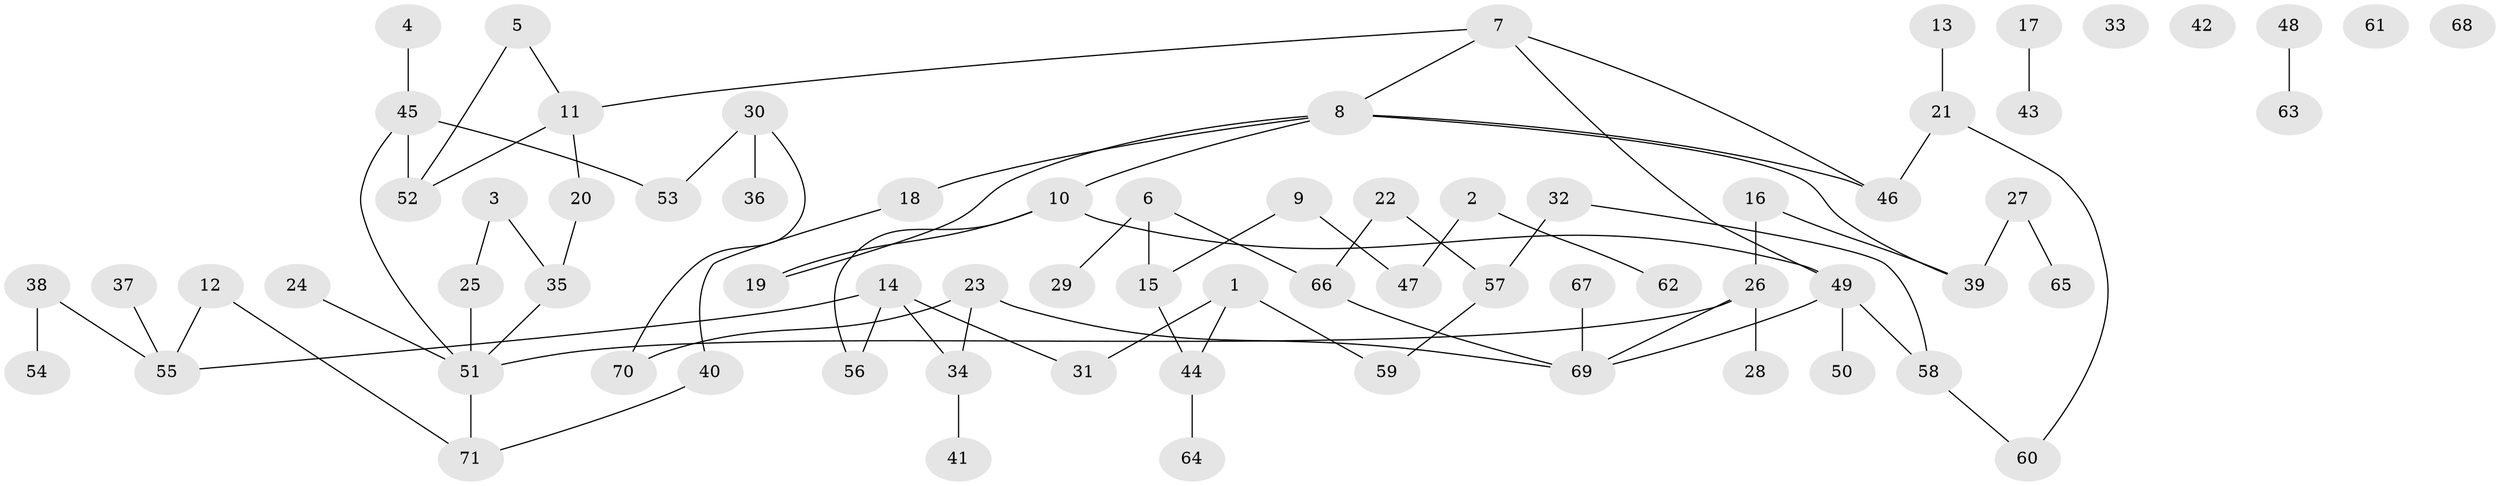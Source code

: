 // Generated by graph-tools (version 1.1) at 2025/39/03/09/25 04:39:03]
// undirected, 71 vertices, 80 edges
graph export_dot {
graph [start="1"]
  node [color=gray90,style=filled];
  1;
  2;
  3;
  4;
  5;
  6;
  7;
  8;
  9;
  10;
  11;
  12;
  13;
  14;
  15;
  16;
  17;
  18;
  19;
  20;
  21;
  22;
  23;
  24;
  25;
  26;
  27;
  28;
  29;
  30;
  31;
  32;
  33;
  34;
  35;
  36;
  37;
  38;
  39;
  40;
  41;
  42;
  43;
  44;
  45;
  46;
  47;
  48;
  49;
  50;
  51;
  52;
  53;
  54;
  55;
  56;
  57;
  58;
  59;
  60;
  61;
  62;
  63;
  64;
  65;
  66;
  67;
  68;
  69;
  70;
  71;
  1 -- 31;
  1 -- 44;
  1 -- 59;
  2 -- 47;
  2 -- 62;
  3 -- 25;
  3 -- 35;
  4 -- 45;
  5 -- 11;
  5 -- 52;
  6 -- 15;
  6 -- 29;
  6 -- 66;
  7 -- 8;
  7 -- 11;
  7 -- 46;
  7 -- 49;
  8 -- 10;
  8 -- 18;
  8 -- 19;
  8 -- 39;
  8 -- 46;
  9 -- 15;
  9 -- 47;
  10 -- 19;
  10 -- 49;
  10 -- 56;
  11 -- 20;
  11 -- 52;
  12 -- 55;
  12 -- 71;
  13 -- 21;
  14 -- 31;
  14 -- 34;
  14 -- 55;
  14 -- 56;
  15 -- 44;
  16 -- 26;
  16 -- 39;
  17 -- 43;
  18 -- 40;
  20 -- 35;
  21 -- 46;
  21 -- 60;
  22 -- 57;
  22 -- 66;
  23 -- 34;
  23 -- 69;
  23 -- 70;
  24 -- 51;
  25 -- 51;
  26 -- 28;
  26 -- 51;
  26 -- 69;
  27 -- 39;
  27 -- 65;
  30 -- 36;
  30 -- 53;
  30 -- 70;
  32 -- 57;
  32 -- 58;
  34 -- 41;
  35 -- 51;
  37 -- 55;
  38 -- 54;
  38 -- 55;
  40 -- 71;
  44 -- 64;
  45 -- 51;
  45 -- 52;
  45 -- 53;
  48 -- 63;
  49 -- 50;
  49 -- 58;
  49 -- 69;
  51 -- 71;
  57 -- 59;
  58 -- 60;
  66 -- 69;
  67 -- 69;
}
